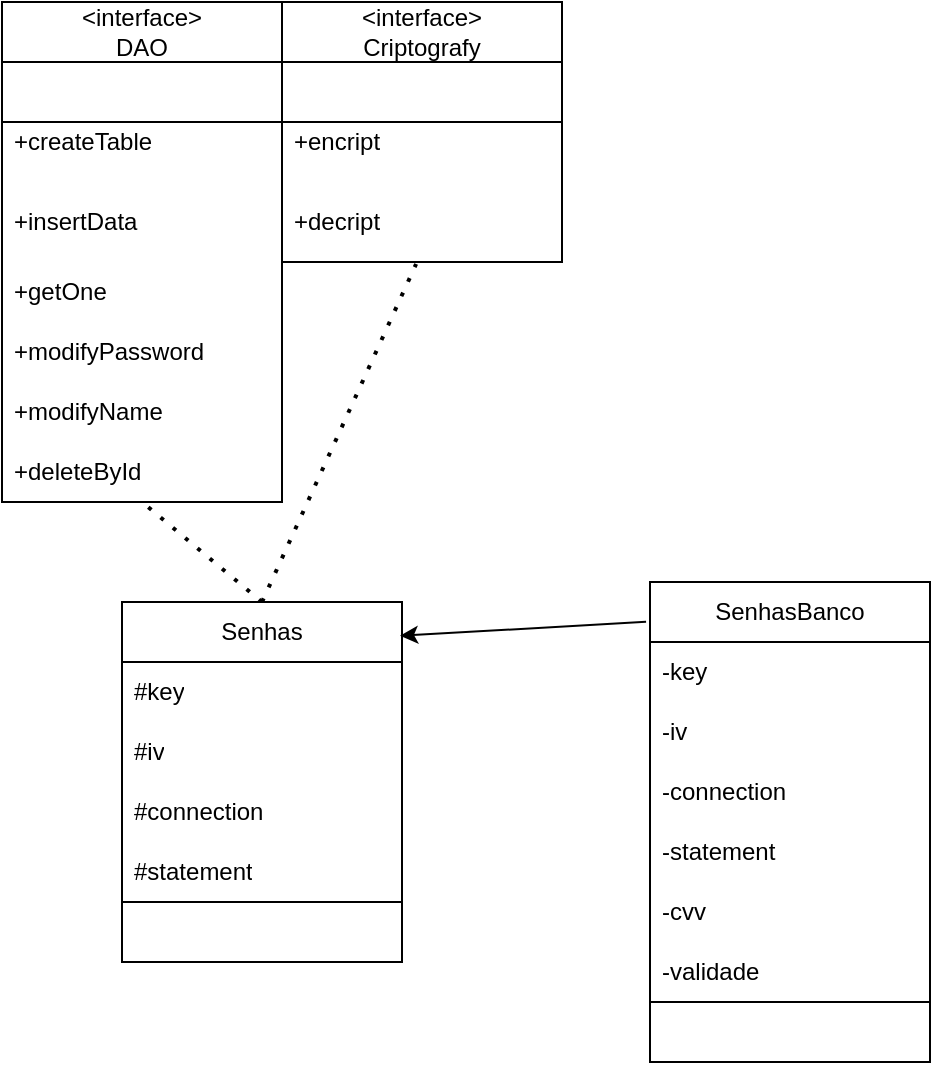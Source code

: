 <mxfile version="28.2.0">
  <diagram name="Página-1" id="b2O6KqN75k5n_yDs6dtB">
    <mxGraphModel dx="1257" dy="852" grid="1" gridSize="10" guides="1" tooltips="1" connect="1" arrows="1" fold="1" page="1" pageScale="1" pageWidth="827" pageHeight="1169" math="0" shadow="0">
      <root>
        <mxCell id="0" />
        <mxCell id="1" parent="0" />
        <mxCell id="6TP5Ncn8hh-C7UpD2Cb7-1" value="&lt;div&gt;&amp;lt;interface&amp;gt;&lt;/div&gt;&lt;div&gt;DAO&lt;/div&gt;" style="swimlane;fontStyle=0;childLayout=stackLayout;horizontal=1;startSize=30;horizontalStack=0;resizeParent=1;resizeParentMax=0;resizeLast=0;collapsible=1;marginBottom=0;whiteSpace=wrap;html=1;" vertex="1" parent="1">
          <mxGeometry x="20" y="20" width="140" height="250" as="geometry" />
        </mxCell>
        <mxCell id="6TP5Ncn8hh-C7UpD2Cb7-2" value="" style="text;strokeColor=default;fillColor=none;align=left;verticalAlign=middle;spacingLeft=4;spacingRight=4;overflow=hidden;points=[[0,0.5],[1,0.5]];portConstraint=eastwest;rotatable=0;whiteSpace=wrap;html=1;" vertex="1" parent="6TP5Ncn8hh-C7UpD2Cb7-1">
          <mxGeometry y="30" width="140" height="30" as="geometry" />
        </mxCell>
        <mxCell id="6TP5Ncn8hh-C7UpD2Cb7-3" value="&lt;div&gt;+createTable&lt;/div&gt;&lt;div&gt;&lt;br&gt;&lt;/div&gt;" style="text;strokeColor=none;fillColor=none;align=left;verticalAlign=middle;spacingLeft=4;spacingRight=4;overflow=hidden;points=[[0,0.5],[1,0.5]];portConstraint=eastwest;rotatable=0;whiteSpace=wrap;html=1;" vertex="1" parent="6TP5Ncn8hh-C7UpD2Cb7-1">
          <mxGeometry y="60" width="140" height="30" as="geometry" />
        </mxCell>
        <mxCell id="6TP5Ncn8hh-C7UpD2Cb7-4" value="+insertData" style="text;strokeColor=none;fillColor=none;align=left;verticalAlign=middle;spacingLeft=4;spacingRight=4;overflow=hidden;points=[[0,0.5],[1,0.5]];portConstraint=eastwest;rotatable=0;whiteSpace=wrap;html=1;" vertex="1" parent="6TP5Ncn8hh-C7UpD2Cb7-1">
          <mxGeometry y="90" width="140" height="40" as="geometry" />
        </mxCell>
        <mxCell id="6TP5Ncn8hh-C7UpD2Cb7-5" value="&lt;div&gt;+getOne&lt;/div&gt;" style="text;strokeColor=none;fillColor=none;align=left;verticalAlign=middle;spacingLeft=4;spacingRight=4;overflow=hidden;points=[[0,0.5],[1,0.5]];portConstraint=eastwest;rotatable=0;whiteSpace=wrap;html=1;" vertex="1" parent="6TP5Ncn8hh-C7UpD2Cb7-1">
          <mxGeometry y="130" width="140" height="30" as="geometry" />
        </mxCell>
        <mxCell id="6TP5Ncn8hh-C7UpD2Cb7-7" value="+modifyPassword" style="text;strokeColor=none;fillColor=none;align=left;verticalAlign=middle;spacingLeft=4;spacingRight=4;overflow=hidden;points=[[0,0.5],[1,0.5]];portConstraint=eastwest;rotatable=0;whiteSpace=wrap;html=1;" vertex="1" parent="6TP5Ncn8hh-C7UpD2Cb7-1">
          <mxGeometry y="160" width="140" height="30" as="geometry" />
        </mxCell>
        <mxCell id="6TP5Ncn8hh-C7UpD2Cb7-6" value="+modifyName" style="text;strokeColor=none;fillColor=none;align=left;verticalAlign=middle;spacingLeft=4;spacingRight=4;overflow=hidden;points=[[0,0.5],[1,0.5]];portConstraint=eastwest;rotatable=0;whiteSpace=wrap;html=1;" vertex="1" parent="6TP5Ncn8hh-C7UpD2Cb7-1">
          <mxGeometry y="190" width="140" height="30" as="geometry" />
        </mxCell>
        <mxCell id="6TP5Ncn8hh-C7UpD2Cb7-8" value="+deleteById" style="text;strokeColor=none;fillColor=none;align=left;verticalAlign=middle;spacingLeft=4;spacingRight=4;overflow=hidden;points=[[0,0.5],[1,0.5]];portConstraint=eastwest;rotatable=0;whiteSpace=wrap;html=1;" vertex="1" parent="6TP5Ncn8hh-C7UpD2Cb7-1">
          <mxGeometry y="220" width="140" height="30" as="geometry" />
        </mxCell>
        <mxCell id="6TP5Ncn8hh-C7UpD2Cb7-9" value="&lt;div&gt;&amp;lt;interface&amp;gt;&lt;/div&gt;&lt;div&gt;Criptografy&lt;/div&gt;" style="swimlane;fontStyle=0;childLayout=stackLayout;horizontal=1;startSize=30;horizontalStack=0;resizeParent=1;resizeParentMax=0;resizeLast=0;collapsible=1;marginBottom=0;whiteSpace=wrap;html=1;" vertex="1" parent="1">
          <mxGeometry x="160" y="20" width="140" height="130" as="geometry" />
        </mxCell>
        <mxCell id="6TP5Ncn8hh-C7UpD2Cb7-10" value="" style="text;strokeColor=default;fillColor=none;align=left;verticalAlign=middle;spacingLeft=4;spacingRight=4;overflow=hidden;points=[[0,0.5],[1,0.5]];portConstraint=eastwest;rotatable=0;whiteSpace=wrap;html=1;" vertex="1" parent="6TP5Ncn8hh-C7UpD2Cb7-9">
          <mxGeometry y="30" width="140" height="30" as="geometry" />
        </mxCell>
        <mxCell id="6TP5Ncn8hh-C7UpD2Cb7-11" value="&lt;div&gt;+encript&lt;/div&gt;&lt;div&gt;&lt;br&gt;&lt;/div&gt;" style="text;strokeColor=none;fillColor=none;align=left;verticalAlign=middle;spacingLeft=4;spacingRight=4;overflow=hidden;points=[[0,0.5],[1,0.5]];portConstraint=eastwest;rotatable=0;whiteSpace=wrap;html=1;" vertex="1" parent="6TP5Ncn8hh-C7UpD2Cb7-9">
          <mxGeometry y="60" width="140" height="30" as="geometry" />
        </mxCell>
        <mxCell id="6TP5Ncn8hh-C7UpD2Cb7-12" value="+decript" style="text;strokeColor=none;fillColor=none;align=left;verticalAlign=middle;spacingLeft=4;spacingRight=4;overflow=hidden;points=[[0,0.5],[1,0.5]];portConstraint=eastwest;rotatable=0;whiteSpace=wrap;html=1;" vertex="1" parent="6TP5Ncn8hh-C7UpD2Cb7-9">
          <mxGeometry y="90" width="140" height="40" as="geometry" />
        </mxCell>
        <mxCell id="6TP5Ncn8hh-C7UpD2Cb7-17" value="" style="endArrow=none;dashed=1;html=1;dashPattern=1 3;strokeWidth=2;rounded=0;exitX=0.5;exitY=0;exitDx=0;exitDy=0;entryX=0.5;entryY=1;entryDx=0;entryDy=0;" edge="1" parent="1" source="6TP5Ncn8hh-C7UpD2Cb7-19" target="6TP5Ncn8hh-C7UpD2Cb7-1">
          <mxGeometry width="50" height="50" relative="1" as="geometry">
            <mxPoint x="470" y="450" as="sourcePoint" />
            <mxPoint x="320" y="420" as="targetPoint" />
          </mxGeometry>
        </mxCell>
        <mxCell id="6TP5Ncn8hh-C7UpD2Cb7-18" value="" style="endArrow=none;dashed=1;html=1;dashPattern=1 3;strokeWidth=2;rounded=0;entryX=0.479;entryY=1.025;entryDx=0;entryDy=0;entryPerimeter=0;exitX=0.5;exitY=0;exitDx=0;exitDy=0;" edge="1" parent="1" source="6TP5Ncn8hh-C7UpD2Cb7-19" target="6TP5Ncn8hh-C7UpD2Cb7-12">
          <mxGeometry width="50" height="50" relative="1" as="geometry">
            <mxPoint x="470" y="370" as="sourcePoint" />
            <mxPoint x="520" y="320" as="targetPoint" />
          </mxGeometry>
        </mxCell>
        <mxCell id="6TP5Ncn8hh-C7UpD2Cb7-19" value="Senhas" style="swimlane;fontStyle=0;childLayout=stackLayout;horizontal=1;startSize=30;horizontalStack=0;resizeParent=1;resizeParentMax=0;resizeLast=0;collapsible=1;marginBottom=0;whiteSpace=wrap;html=1;" vertex="1" parent="1">
          <mxGeometry x="80" y="320" width="140" height="180" as="geometry" />
        </mxCell>
        <mxCell id="6TP5Ncn8hh-C7UpD2Cb7-20" value="#key" style="text;strokeColor=none;fillColor=none;align=left;verticalAlign=middle;spacingLeft=4;spacingRight=4;overflow=hidden;points=[[0,0.5],[1,0.5]];portConstraint=eastwest;rotatable=0;whiteSpace=wrap;html=1;" vertex="1" parent="6TP5Ncn8hh-C7UpD2Cb7-19">
          <mxGeometry y="30" width="140" height="30" as="geometry" />
        </mxCell>
        <mxCell id="6TP5Ncn8hh-C7UpD2Cb7-21" value="#iv" style="text;strokeColor=none;fillColor=none;align=left;verticalAlign=middle;spacingLeft=4;spacingRight=4;overflow=hidden;points=[[0,0.5],[1,0.5]];portConstraint=eastwest;rotatable=0;whiteSpace=wrap;html=1;" vertex="1" parent="6TP5Ncn8hh-C7UpD2Cb7-19">
          <mxGeometry y="60" width="140" height="30" as="geometry" />
        </mxCell>
        <mxCell id="6TP5Ncn8hh-C7UpD2Cb7-22" value="#connection" style="text;strokeColor=none;fillColor=none;align=left;verticalAlign=middle;spacingLeft=4;spacingRight=4;overflow=hidden;points=[[0,0.5],[1,0.5]];portConstraint=eastwest;rotatable=0;whiteSpace=wrap;html=1;" vertex="1" parent="6TP5Ncn8hh-C7UpD2Cb7-19">
          <mxGeometry y="90" width="140" height="30" as="geometry" />
        </mxCell>
        <mxCell id="6TP5Ncn8hh-C7UpD2Cb7-25" value="#statement" style="text;strokeColor=none;fillColor=none;align=left;verticalAlign=middle;spacingLeft=4;spacingRight=4;overflow=hidden;points=[[0,0.5],[1,0.5]];portConstraint=eastwest;rotatable=0;whiteSpace=wrap;html=1;" vertex="1" parent="6TP5Ncn8hh-C7UpD2Cb7-19">
          <mxGeometry y="120" width="140" height="30" as="geometry" />
        </mxCell>
        <mxCell id="6TP5Ncn8hh-C7UpD2Cb7-23" value="&lt;span style=&quot;white-space: pre;&quot;&gt;&#x9;&lt;/span&gt;&lt;span style=&quot;white-space: pre;&quot;&gt;&#x9;&lt;/span&gt;" style="text;strokeColor=default;fillColor=none;align=left;verticalAlign=middle;spacingLeft=4;spacingRight=4;overflow=hidden;points=[[0,0.5],[1,0.5]];portConstraint=eastwest;rotatable=0;whiteSpace=wrap;html=1;" vertex="1" parent="6TP5Ncn8hh-C7UpD2Cb7-19">
          <mxGeometry y="150" width="140" height="30" as="geometry" />
        </mxCell>
        <mxCell id="6TP5Ncn8hh-C7UpD2Cb7-26" value="SenhasBanco" style="swimlane;fontStyle=0;childLayout=stackLayout;horizontal=1;startSize=30;horizontalStack=0;resizeParent=1;resizeParentMax=0;resizeLast=0;collapsible=1;marginBottom=0;whiteSpace=wrap;html=1;" vertex="1" parent="1">
          <mxGeometry x="344" y="310" width="140" height="240" as="geometry" />
        </mxCell>
        <mxCell id="6TP5Ncn8hh-C7UpD2Cb7-27" value="-key" style="text;strokeColor=none;fillColor=none;align=left;verticalAlign=middle;spacingLeft=4;spacingRight=4;overflow=hidden;points=[[0,0.5],[1,0.5]];portConstraint=eastwest;rotatable=0;whiteSpace=wrap;html=1;" vertex="1" parent="6TP5Ncn8hh-C7UpD2Cb7-26">
          <mxGeometry y="30" width="140" height="30" as="geometry" />
        </mxCell>
        <mxCell id="6TP5Ncn8hh-C7UpD2Cb7-28" value="-iv" style="text;strokeColor=none;fillColor=none;align=left;verticalAlign=middle;spacingLeft=4;spacingRight=4;overflow=hidden;points=[[0,0.5],[1,0.5]];portConstraint=eastwest;rotatable=0;whiteSpace=wrap;html=1;" vertex="1" parent="6TP5Ncn8hh-C7UpD2Cb7-26">
          <mxGeometry y="60" width="140" height="30" as="geometry" />
        </mxCell>
        <mxCell id="6TP5Ncn8hh-C7UpD2Cb7-29" value="-connection" style="text;strokeColor=none;fillColor=none;align=left;verticalAlign=middle;spacingLeft=4;spacingRight=4;overflow=hidden;points=[[0,0.5],[1,0.5]];portConstraint=eastwest;rotatable=0;whiteSpace=wrap;html=1;" vertex="1" parent="6TP5Ncn8hh-C7UpD2Cb7-26">
          <mxGeometry y="90" width="140" height="30" as="geometry" />
        </mxCell>
        <mxCell id="6TP5Ncn8hh-C7UpD2Cb7-30" value="-statement" style="text;strokeColor=none;fillColor=none;align=left;verticalAlign=middle;spacingLeft=4;spacingRight=4;overflow=hidden;points=[[0,0.5],[1,0.5]];portConstraint=eastwest;rotatable=0;whiteSpace=wrap;html=1;" vertex="1" parent="6TP5Ncn8hh-C7UpD2Cb7-26">
          <mxGeometry y="120" width="140" height="30" as="geometry" />
        </mxCell>
        <mxCell id="6TP5Ncn8hh-C7UpD2Cb7-33" value="-cvv" style="text;strokeColor=none;fillColor=none;align=left;verticalAlign=middle;spacingLeft=4;spacingRight=4;overflow=hidden;points=[[0,0.5],[1,0.5]];portConstraint=eastwest;rotatable=0;whiteSpace=wrap;html=1;" vertex="1" parent="6TP5Ncn8hh-C7UpD2Cb7-26">
          <mxGeometry y="150" width="140" height="30" as="geometry" />
        </mxCell>
        <mxCell id="6TP5Ncn8hh-C7UpD2Cb7-34" value="-validade" style="text;strokeColor=none;fillColor=none;align=left;verticalAlign=middle;spacingLeft=4;spacingRight=4;overflow=hidden;points=[[0,0.5],[1,0.5]];portConstraint=eastwest;rotatable=0;whiteSpace=wrap;html=1;" vertex="1" parent="6TP5Ncn8hh-C7UpD2Cb7-26">
          <mxGeometry y="180" width="140" height="30" as="geometry" />
        </mxCell>
        <mxCell id="6TP5Ncn8hh-C7UpD2Cb7-31" value="&lt;span style=&quot;white-space: pre;&quot;&gt;&#x9;&lt;/span&gt;&lt;span style=&quot;white-space: pre;&quot;&gt;&#x9;&lt;/span&gt;" style="text;strokeColor=default;fillColor=none;align=left;verticalAlign=middle;spacingLeft=4;spacingRight=4;overflow=hidden;points=[[0,0.5],[1,0.5]];portConstraint=eastwest;rotatable=0;whiteSpace=wrap;html=1;" vertex="1" parent="6TP5Ncn8hh-C7UpD2Cb7-26">
          <mxGeometry y="210" width="140" height="30" as="geometry" />
        </mxCell>
        <mxCell id="6TP5Ncn8hh-C7UpD2Cb7-32" value="" style="endArrow=classic;html=1;rounded=0;exitX=-0.014;exitY=0.083;exitDx=0;exitDy=0;exitPerimeter=0;entryX=0.993;entryY=0.094;entryDx=0;entryDy=0;entryPerimeter=0;" edge="1" parent="1" source="6TP5Ncn8hh-C7UpD2Cb7-26" target="6TP5Ncn8hh-C7UpD2Cb7-19">
          <mxGeometry width="50" height="50" relative="1" as="geometry">
            <mxPoint x="250" y="220" as="sourcePoint" />
            <mxPoint x="300" y="170" as="targetPoint" />
          </mxGeometry>
        </mxCell>
      </root>
    </mxGraphModel>
  </diagram>
</mxfile>
